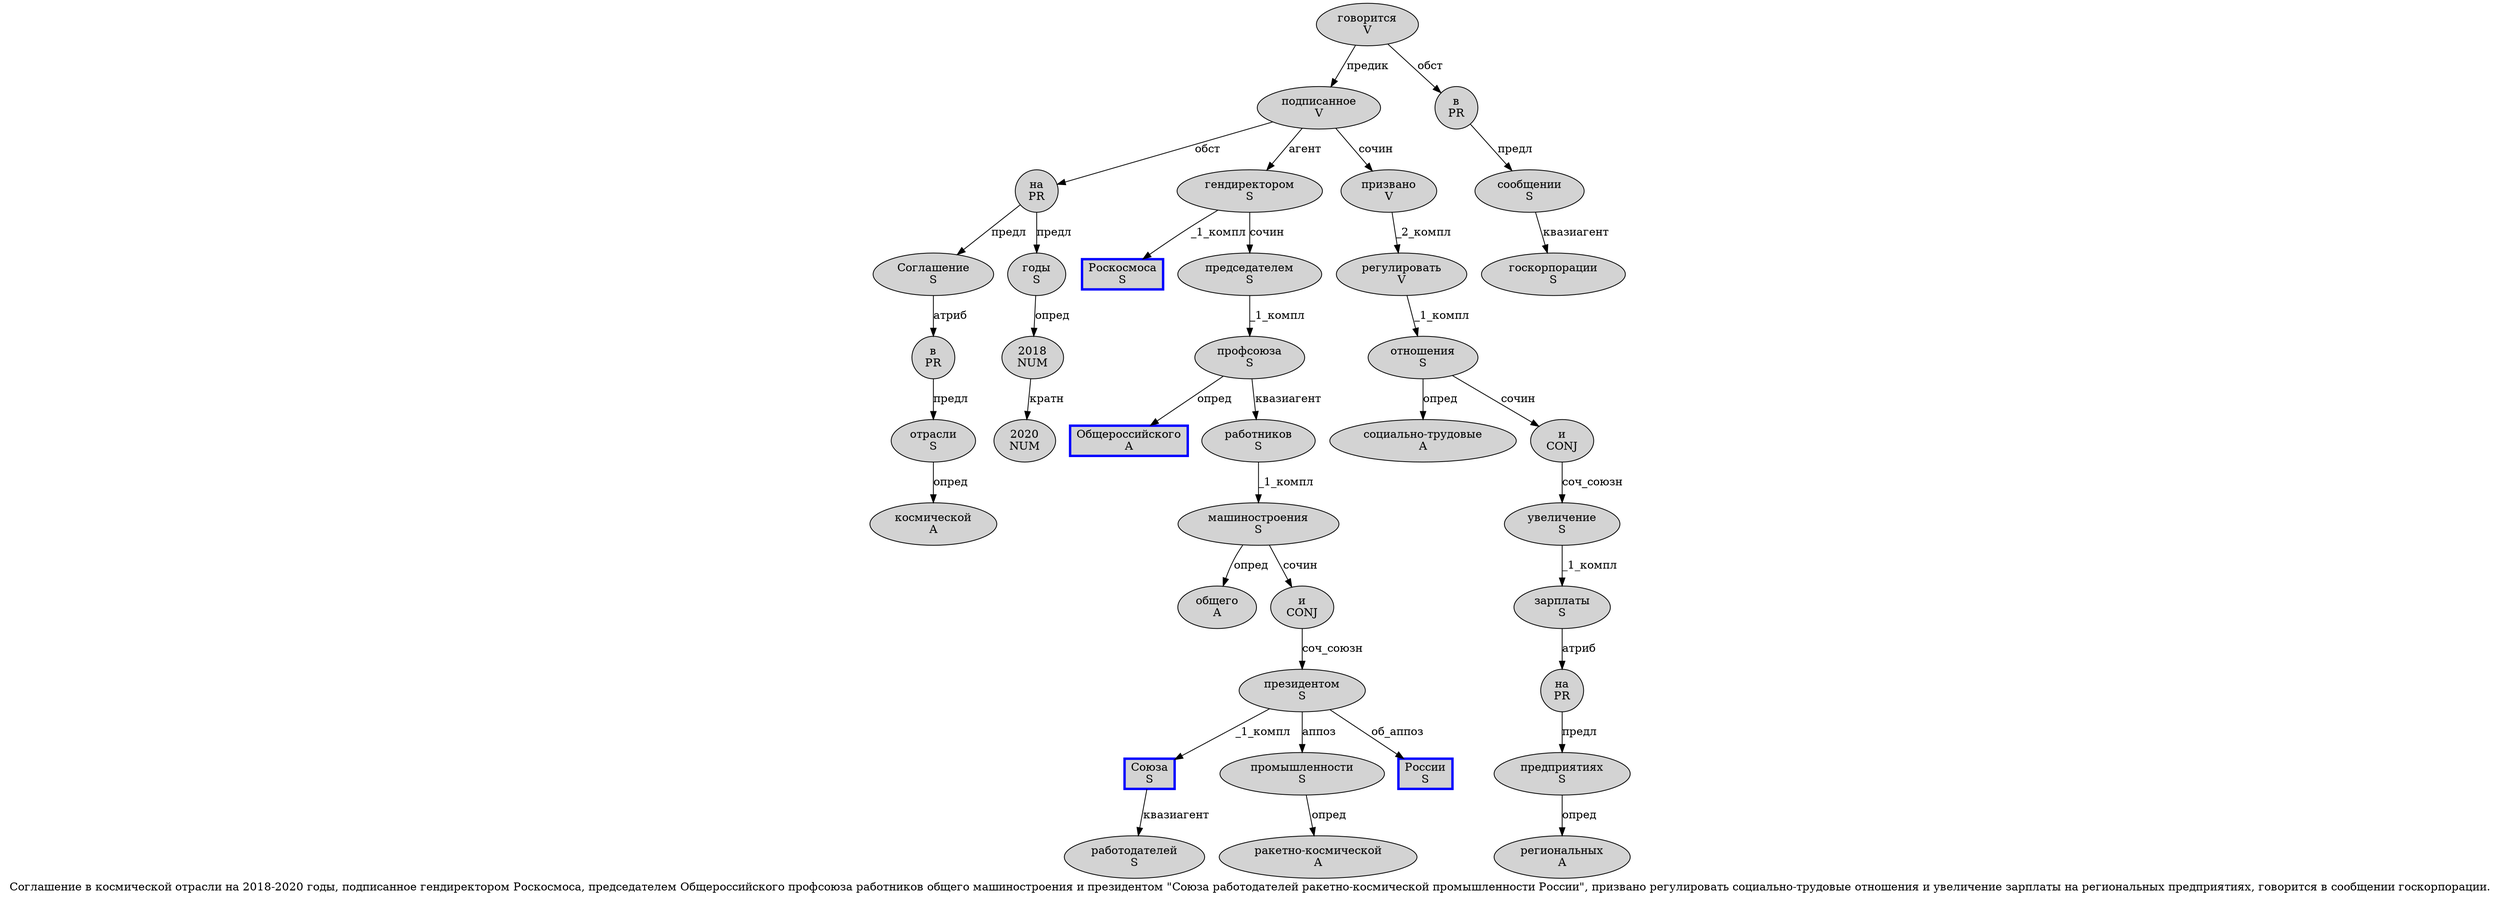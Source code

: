 digraph SENTENCE_399 {
	graph [label="Соглашение в космической отрасли на 2018-2020 годы, подписанное гендиректором Роскосмоса, председателем Общероссийского профсоюза работников общего машиностроения и президентом \"Союза работодателей ракетно-космической промышленности России\", призвано регулировать социально-трудовые отношения и увеличение зарплаты на региональных предприятиях, говорится в сообщении госкорпорации."]
	node [style=filled]
		0 [label="Соглашение
S" color="" fillcolor=lightgray penwidth=1 shape=ellipse]
		1 [label="в
PR" color="" fillcolor=lightgray penwidth=1 shape=ellipse]
		2 [label="космической
A" color="" fillcolor=lightgray penwidth=1 shape=ellipse]
		3 [label="отрасли
S" color="" fillcolor=lightgray penwidth=1 shape=ellipse]
		4 [label="на
PR" color="" fillcolor=lightgray penwidth=1 shape=ellipse]
		5 [label="2018
NUM" color="" fillcolor=lightgray penwidth=1 shape=ellipse]
		7 [label="2020
NUM" color="" fillcolor=lightgray penwidth=1 shape=ellipse]
		8 [label="годы
S" color="" fillcolor=lightgray penwidth=1 shape=ellipse]
		10 [label="подписанное
V" color="" fillcolor=lightgray penwidth=1 shape=ellipse]
		11 [label="гендиректором
S" color="" fillcolor=lightgray penwidth=1 shape=ellipse]
		12 [label="Роскосмоса
S" color=blue fillcolor=lightgray penwidth=3 shape=box]
		14 [label="председателем
S" color="" fillcolor=lightgray penwidth=1 shape=ellipse]
		15 [label="Общероссийского
A" color=blue fillcolor=lightgray penwidth=3 shape=box]
		16 [label="профсоюза
S" color="" fillcolor=lightgray penwidth=1 shape=ellipse]
		17 [label="работников
S" color="" fillcolor=lightgray penwidth=1 shape=ellipse]
		18 [label="общего
A" color="" fillcolor=lightgray penwidth=1 shape=ellipse]
		19 [label="машиностроения
S" color="" fillcolor=lightgray penwidth=1 shape=ellipse]
		20 [label="и
CONJ" color="" fillcolor=lightgray penwidth=1 shape=ellipse]
		21 [label="президентом
S" color="" fillcolor=lightgray penwidth=1 shape=ellipse]
		23 [label="Союза
S" color=blue fillcolor=lightgray penwidth=3 shape=box]
		24 [label="работодателей
S" color="" fillcolor=lightgray penwidth=1 shape=ellipse]
		25 [label="ракетно-космической
A" color="" fillcolor=lightgray penwidth=1 shape=ellipse]
		26 [label="промышленности
S" color="" fillcolor=lightgray penwidth=1 shape=ellipse]
		27 [label="России
S" color=blue fillcolor=lightgray penwidth=3 shape=box]
		30 [label="призвано
V" color="" fillcolor=lightgray penwidth=1 shape=ellipse]
		31 [label="регулировать
V" color="" fillcolor=lightgray penwidth=1 shape=ellipse]
		32 [label="социально-трудовые
A" color="" fillcolor=lightgray penwidth=1 shape=ellipse]
		33 [label="отношения
S" color="" fillcolor=lightgray penwidth=1 shape=ellipse]
		34 [label="и
CONJ" color="" fillcolor=lightgray penwidth=1 shape=ellipse]
		35 [label="увеличение
S" color="" fillcolor=lightgray penwidth=1 shape=ellipse]
		36 [label="зарплаты
S" color="" fillcolor=lightgray penwidth=1 shape=ellipse]
		37 [label="на
PR" color="" fillcolor=lightgray penwidth=1 shape=ellipse]
		38 [label="региональных
A" color="" fillcolor=lightgray penwidth=1 shape=ellipse]
		39 [label="предприятиях
S" color="" fillcolor=lightgray penwidth=1 shape=ellipse]
		41 [label="говорится
V" color="" fillcolor=lightgray penwidth=1 shape=ellipse]
		42 [label="в
PR" color="" fillcolor=lightgray penwidth=1 shape=ellipse]
		43 [label="сообщении
S" color="" fillcolor=lightgray penwidth=1 shape=ellipse]
		44 [label="госкорпорации
S" color="" fillcolor=lightgray penwidth=1 shape=ellipse]
			16 -> 15 [label="опред"]
			16 -> 17 [label="квазиагент"]
			3 -> 2 [label="опред"]
			1 -> 3 [label="предл"]
			20 -> 21 [label="соч_союзн"]
			23 -> 24 [label="квазиагент"]
			8 -> 5 [label="опред"]
			30 -> 31 [label="_2_компл"]
			37 -> 39 [label="предл"]
			36 -> 37 [label="атриб"]
			10 -> 4 [label="обст"]
			10 -> 11 [label="агент"]
			10 -> 30 [label="сочин"]
			34 -> 35 [label="соч_союзн"]
			21 -> 23 [label="_1_компл"]
			21 -> 26 [label="аппоз"]
			21 -> 27 [label="об_аппоз"]
			4 -> 0 [label="предл"]
			4 -> 8 [label="предл"]
			14 -> 16 [label="_1_компл"]
			31 -> 33 [label="_1_компл"]
			42 -> 43 [label="предл"]
			39 -> 38 [label="опред"]
			19 -> 18 [label="опред"]
			19 -> 20 [label="сочин"]
			5 -> 7 [label="кратн"]
			43 -> 44 [label="квазиагент"]
			35 -> 36 [label="_1_компл"]
			11 -> 12 [label="_1_компл"]
			11 -> 14 [label="сочин"]
			26 -> 25 [label="опред"]
			33 -> 32 [label="опред"]
			33 -> 34 [label="сочин"]
			17 -> 19 [label="_1_компл"]
			41 -> 10 [label="предик"]
			41 -> 42 [label="обст"]
			0 -> 1 [label="атриб"]
}